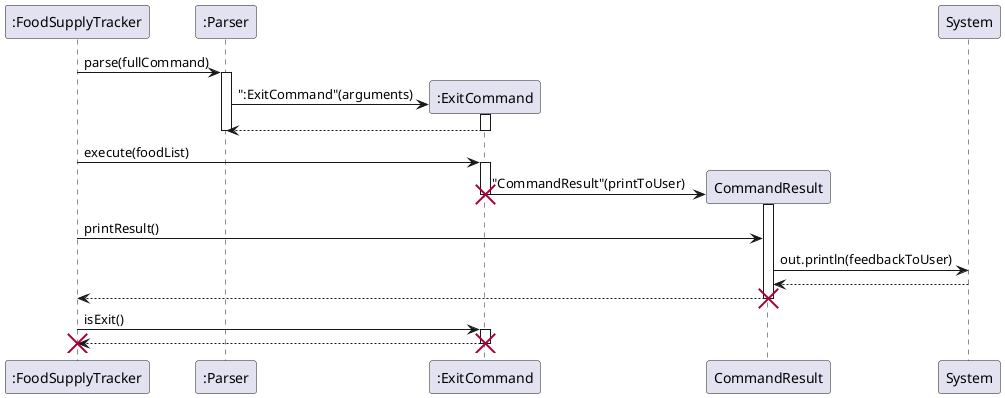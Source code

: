 @startuml
'https://plantuml.com/sequence-diagram

":FoodSupplyTracker" -> ":Parser": parse(fullCommand)
activate ":Parser"

create ":ExitCommand"
":ExitCommand" <- ":Parser" : ":ExitCommand"(arguments)
activate ":ExitCommand"
":ExitCommand" --> ":Parser"
deactivate ":ExitCommand"
deactivate ":Parser"

":FoodSupplyTracker" -> ":ExitCommand" : execute(foodList)
activate ":ExitCommand"



create "CommandResult"
":ExitCommand" -> "CommandResult" : "CommandResult"(printToUser)
activate "CommandResult"
deactivate ":ExitCommand"
destroy ":ExitCommand"

":FoodSupplyTracker" -> "CommandResult": printResult()
"CommandResult"->System: out.println(feedbackToUser)

System --> "CommandResult"
"CommandResult" --> ":FoodSupplyTracker"
deactivate "CommandResult"
destroy "CommandResult"

":FoodSupplyTracker" -> ":ExitCommand": isExit()
activate ":ExitCommand"
":ExitCommand" --> ":FoodSupplyTracker"
deactivate ":ExitCommand"
destroy ":ExitCommand"

destroy ":FoodSupplyTracker"

@enduml